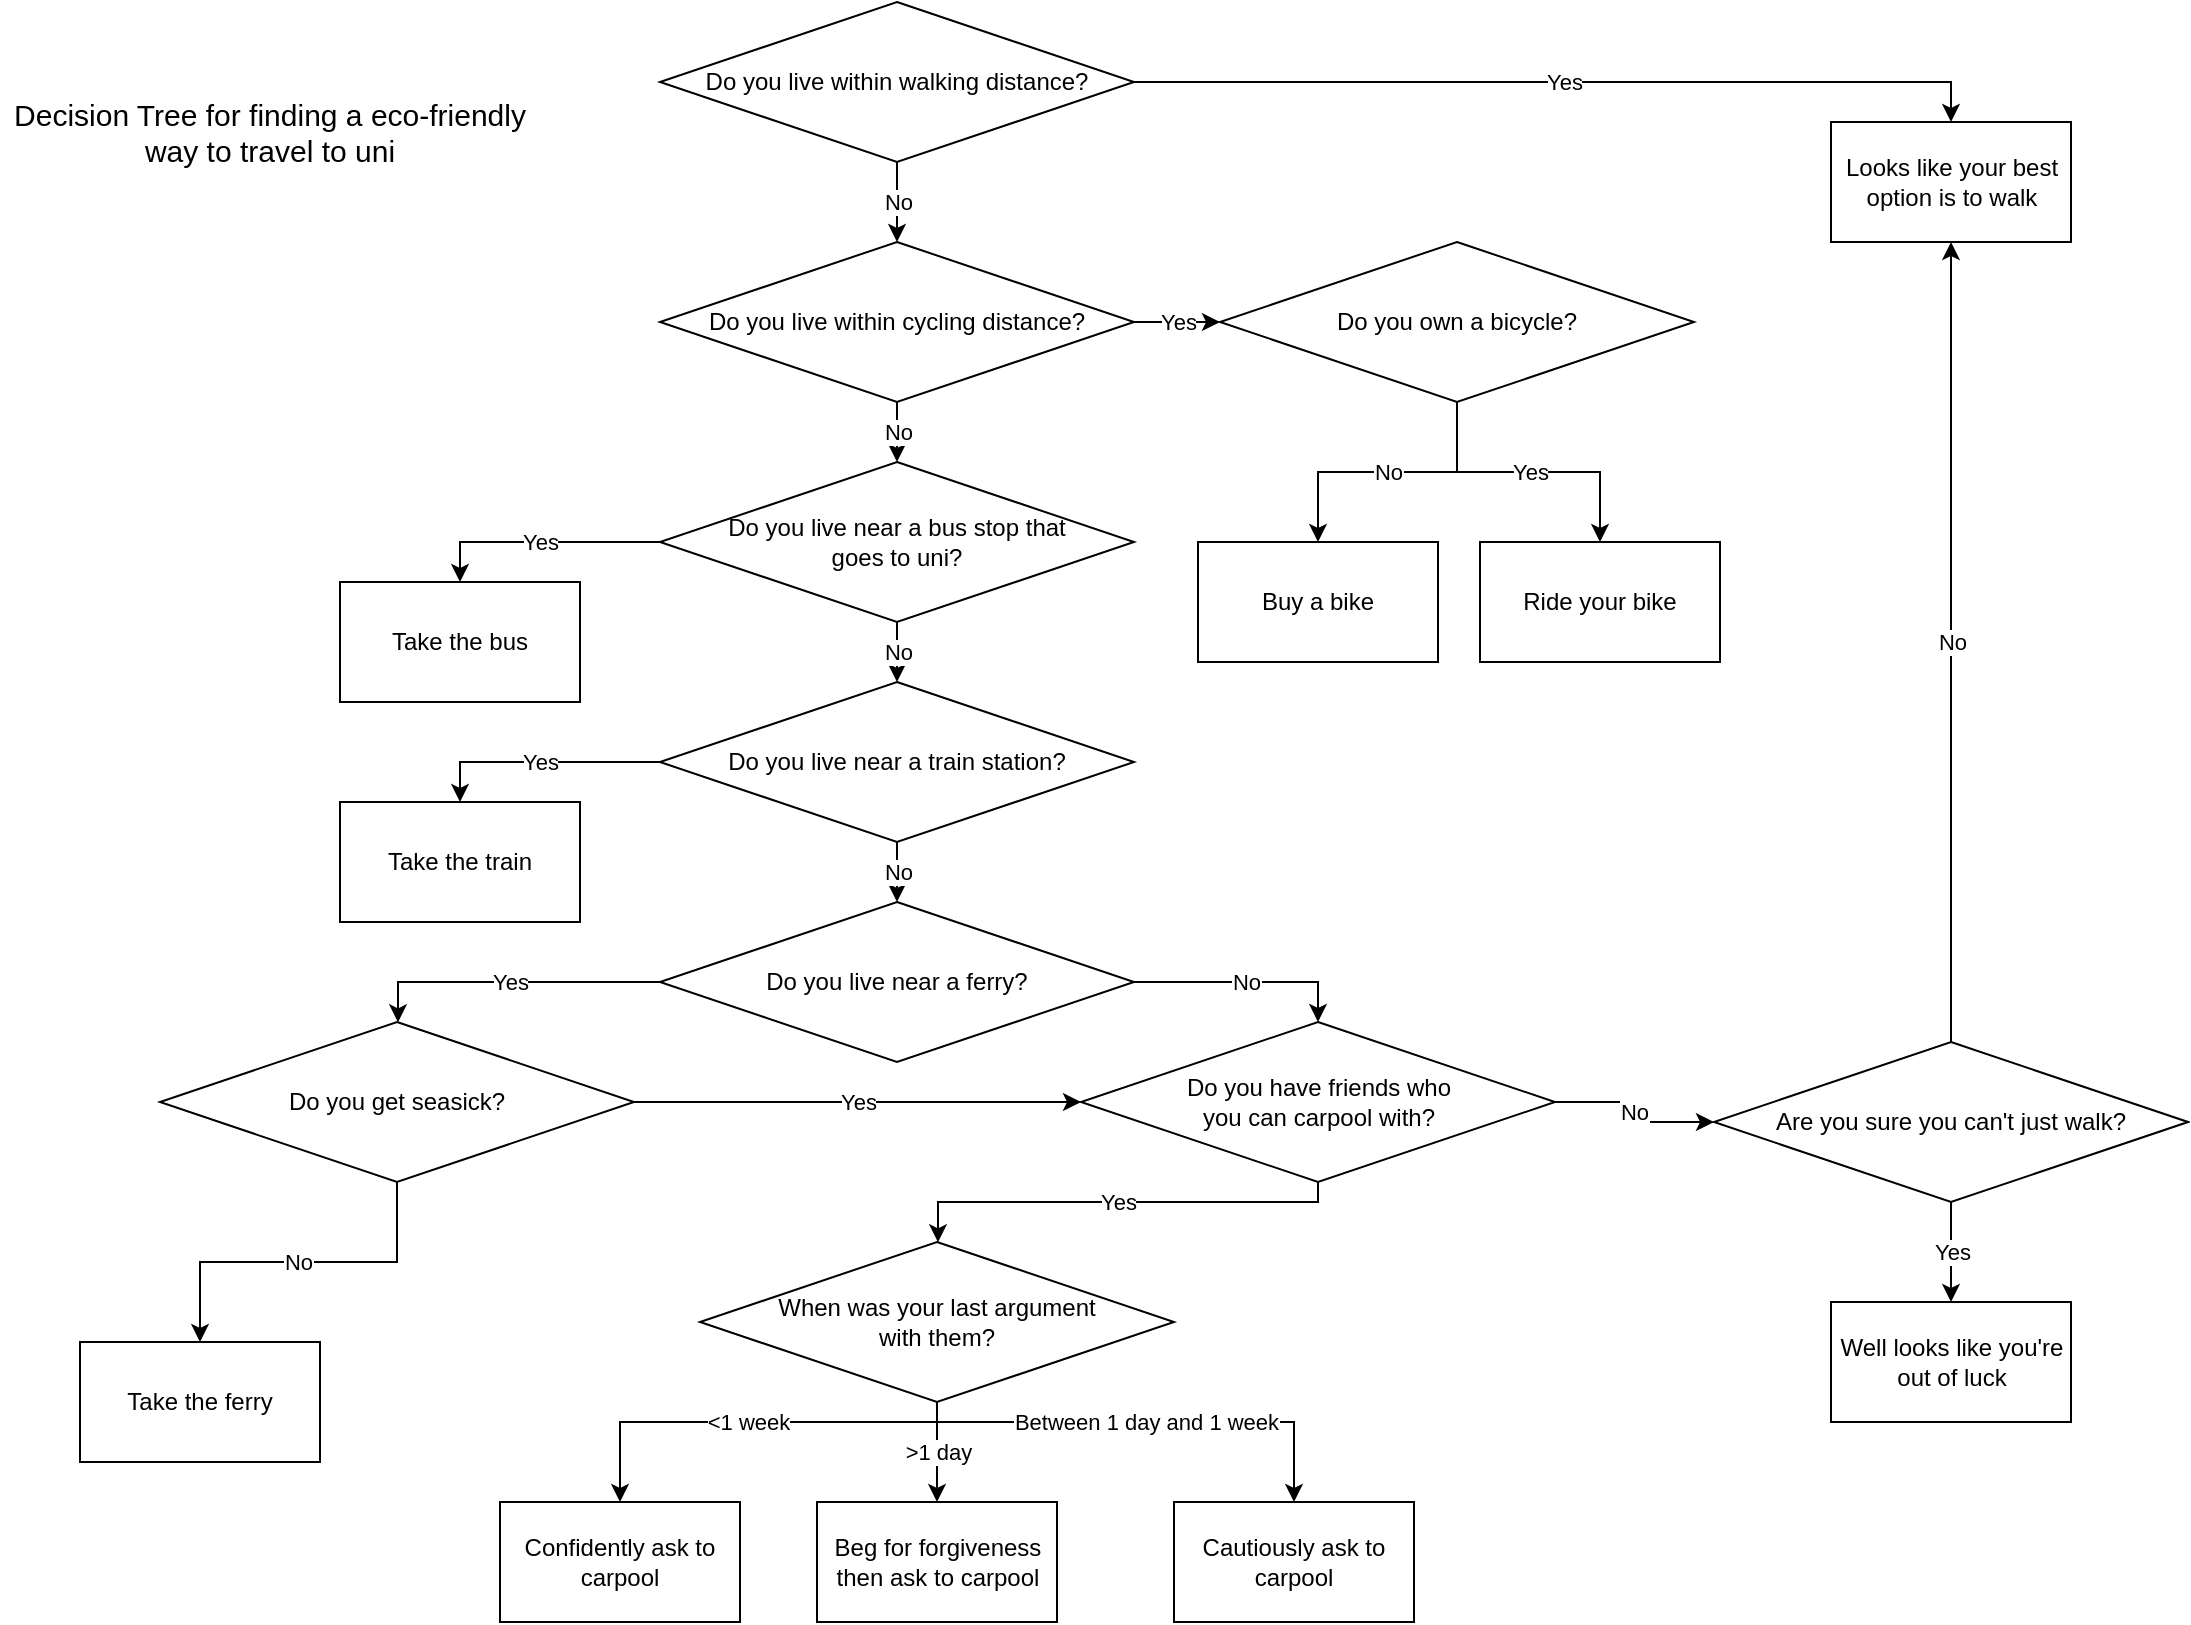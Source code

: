 <mxfile version="12.1.3" type="device" pages="1"><diagram id="0D1jmiZ7gXWzen_hh_gt" name="Page-1"><mxGraphModel dx="2893" dy="1703" grid="1" gridSize="10" guides="1" tooltips="1" connect="1" arrows="1" fold="1" page="1" pageScale="1" pageWidth="1169" pageHeight="827" math="0" shadow="0"><root><mxCell id="0"/><mxCell id="1" parent="0"/><mxCell id="mHOr6gDcJceJhhbvC3eO-5" value="Yes" style="edgeStyle=orthogonalEdgeStyle;rounded=0;orthogonalLoop=1;jettySize=auto;html=1;entryX=0.5;entryY=0;entryDx=0;entryDy=0;" parent="1" source="mHOr6gDcJceJhhbvC3eO-1" target="mHOr6gDcJceJhhbvC3eO-29" edge="1"><mxGeometry relative="1" as="geometry"><mxPoint x="230" y="70" as="targetPoint"/></mxGeometry></mxCell><mxCell id="mHOr6gDcJceJhhbvC3eO-11" value="No" style="edgeStyle=orthogonalEdgeStyle;rounded=0;orthogonalLoop=1;jettySize=auto;html=1;exitX=0.5;exitY=1;exitDx=0;exitDy=0;" parent="1" source="mHOr6gDcJceJhhbvC3eO-41" target="mHOr6gDcJceJhhbvC3eO-10" edge="1"><mxGeometry relative="1" as="geometry"/></mxCell><mxCell id="mHOr6gDcJceJhhbvC3eO-42" value="No" style="edgeStyle=orthogonalEdgeStyle;rounded=0;orthogonalLoop=1;jettySize=auto;html=1;" parent="1" source="mHOr6gDcJceJhhbvC3eO-1" target="mHOr6gDcJceJhhbvC3eO-41" edge="1"><mxGeometry relative="1" as="geometry"/></mxCell><mxCell id="mHOr6gDcJceJhhbvC3eO-1" value="Do you live within walking distance?" style="rhombus;whiteSpace=wrap;html=1;" parent="1" vertex="1"><mxGeometry x="370" y="10" width="237" height="80" as="geometry"/></mxCell><mxCell id="mHOr6gDcJceJhhbvC3eO-44" value="Yes" style="edgeStyle=orthogonalEdgeStyle;rounded=0;orthogonalLoop=1;jettySize=auto;html=1;" parent="1" source="mHOr6gDcJceJhhbvC3eO-41" target="mHOr6gDcJceJhhbvC3eO-43" edge="1"><mxGeometry relative="1" as="geometry"/></mxCell><mxCell id="mHOr6gDcJceJhhbvC3eO-41" value="Do you live within cycling distance?" style="rhombus;whiteSpace=wrap;html=1;" parent="1" vertex="1"><mxGeometry x="370" y="130" width="237" height="80" as="geometry"/></mxCell><mxCell id="mHOr6gDcJceJhhbvC3eO-47" value="No" style="edgeStyle=orthogonalEdgeStyle;rounded=0;orthogonalLoop=1;jettySize=auto;html=1;entryX=0.5;entryY=0;entryDx=0;entryDy=0;" parent="1" source="mHOr6gDcJceJhhbvC3eO-43" target="mHOr6gDcJceJhhbvC3eO-45" edge="1"><mxGeometry relative="1" as="geometry"/></mxCell><mxCell id="mHOr6gDcJceJhhbvC3eO-48" value="Yes" style="edgeStyle=orthogonalEdgeStyle;rounded=0;orthogonalLoop=1;jettySize=auto;html=1;" parent="1" source="mHOr6gDcJceJhhbvC3eO-43" target="mHOr6gDcJceJhhbvC3eO-46" edge="1"><mxGeometry relative="1" as="geometry"/></mxCell><mxCell id="mHOr6gDcJceJhhbvC3eO-43" value="Do you own a bicycle?" style="rhombus;whiteSpace=wrap;html=1;" parent="1" vertex="1"><mxGeometry x="650" y="130" width="237" height="80" as="geometry"/></mxCell><mxCell id="mHOr6gDcJceJhhbvC3eO-13" value="Yes" style="edgeStyle=orthogonalEdgeStyle;rounded=0;orthogonalLoop=1;jettySize=auto;html=1;entryX=0.5;entryY=0;entryDx=0;entryDy=0;" parent="1" source="mHOr6gDcJceJhhbvC3eO-10" target="mHOr6gDcJceJhhbvC3eO-31" edge="1"><mxGeometry relative="1" as="geometry"><mxPoint x="260" y="320" as="targetPoint"/></mxGeometry></mxCell><mxCell id="mHOr6gDcJceJhhbvC3eO-17" value="No" style="edgeStyle=orthogonalEdgeStyle;rounded=0;orthogonalLoop=1;jettySize=auto;html=1;" parent="1" source="mHOr6gDcJceJhhbvC3eO-10" target="mHOr6gDcJceJhhbvC3eO-16" edge="1"><mxGeometry relative="1" as="geometry"/></mxCell><mxCell id="mHOr6gDcJceJhhbvC3eO-10" value="Do you live near a bus stop that &lt;br&gt;goes to uni?" style="rhombus;whiteSpace=wrap;html=1;" parent="1" vertex="1"><mxGeometry x="370" y="240" width="237" height="80" as="geometry"/></mxCell><mxCell id="mHOr6gDcJceJhhbvC3eO-21" value="Yes" style="edgeStyle=orthogonalEdgeStyle;rounded=0;orthogonalLoop=1;jettySize=auto;html=1;entryX=0.5;entryY=0;entryDx=0;entryDy=0;" parent="1" source="mHOr6gDcJceJhhbvC3eO-16" target="mHOr6gDcJceJhhbvC3eO-32" edge="1"><mxGeometry relative="1" as="geometry"><mxPoint x="260" y="440" as="targetPoint"/></mxGeometry></mxCell><mxCell id="mHOr6gDcJceJhhbvC3eO-23" value="No" style="edgeStyle=orthogonalEdgeStyle;rounded=0;orthogonalLoop=1;jettySize=auto;html=1;" parent="1" source="mHOr6gDcJceJhhbvC3eO-16" target="mHOr6gDcJceJhhbvC3eO-22" edge="1"><mxGeometry relative="1" as="geometry"/></mxCell><mxCell id="mHOr6gDcJceJhhbvC3eO-16" value="Do you live near a train station?" style="rhombus;whiteSpace=wrap;html=1;" parent="1" vertex="1"><mxGeometry x="370" y="350" width="237" height="80" as="geometry"/></mxCell><mxCell id="mHOr6gDcJceJhhbvC3eO-36" value="Yes" style="edgeStyle=orthogonalEdgeStyle;rounded=0;orthogonalLoop=1;jettySize=auto;html=1;" parent="1" source="mHOr6gDcJceJhhbvC3eO-22" target="mHOr6gDcJceJhhbvC3eO-35" edge="1"><mxGeometry relative="1" as="geometry"><Array as="points"><mxPoint x="239" y="500"/></Array></mxGeometry></mxCell><mxCell id="mHOr6gDcJceJhhbvC3eO-38" value="No" style="edgeStyle=orthogonalEdgeStyle;rounded=0;orthogonalLoop=1;jettySize=auto;html=1;exitX=1;exitY=0.5;exitDx=0;exitDy=0;" parent="1" source="mHOr6gDcJceJhhbvC3eO-22" target="mHOr6gDcJceJhhbvC3eO-37" edge="1"><mxGeometry relative="1" as="geometry"/></mxCell><mxCell id="mHOr6gDcJceJhhbvC3eO-22" value="Do you live near a ferry?" style="rhombus;whiteSpace=wrap;html=1;" parent="1" vertex="1"><mxGeometry x="370" y="460" width="237" height="80" as="geometry"/></mxCell><mxCell id="mHOr6gDcJceJhhbvC3eO-40" value="Yes" style="edgeStyle=orthogonalEdgeStyle;rounded=0;orthogonalLoop=1;jettySize=auto;html=1;" parent="1" source="mHOr6gDcJceJhhbvC3eO-37" target="mHOr6gDcJceJhhbvC3eO-39" edge="1"><mxGeometry relative="1" as="geometry"><Array as="points"><mxPoint x="699" y="610"/><mxPoint x="509" y="610"/></Array></mxGeometry></mxCell><mxCell id="mHOr6gDcJceJhhbvC3eO-60" value="No" style="edgeStyle=orthogonalEdgeStyle;rounded=0;orthogonalLoop=1;jettySize=auto;html=1;" parent="1" source="mHOr6gDcJceJhhbvC3eO-37" target="mHOr6gDcJceJhhbvC3eO-59" edge="1"><mxGeometry relative="1" as="geometry"/></mxCell><mxCell id="mHOr6gDcJceJhhbvC3eO-37" value="Do you have friends who &lt;br&gt;you can carpool with?" style="rhombus;whiteSpace=wrap;html=1;" parent="1" vertex="1"><mxGeometry x="580.5" y="520" width="237" height="80" as="geometry"/></mxCell><mxCell id="mHOr6gDcJceJhhbvC3eO-63" value="No" style="edgeStyle=orthogonalEdgeStyle;rounded=0;orthogonalLoop=1;jettySize=auto;html=1;" parent="1" source="mHOr6gDcJceJhhbvC3eO-59" target="mHOr6gDcJceJhhbvC3eO-29" edge="1"><mxGeometry relative="1" as="geometry"/></mxCell><mxCell id="mHOr6gDcJceJhhbvC3eO-67" value="Yes" style="edgeStyle=orthogonalEdgeStyle;rounded=0;orthogonalLoop=1;jettySize=auto;html=1;entryX=0.5;entryY=0;entryDx=0;entryDy=0;" parent="1" source="mHOr6gDcJceJhhbvC3eO-59" target="mHOr6gDcJceJhhbvC3eO-66" edge="1"><mxGeometry relative="1" as="geometry"/></mxCell><mxCell id="mHOr6gDcJceJhhbvC3eO-59" value="Are you sure you can't just walk?" style="rhombus;whiteSpace=wrap;html=1;" parent="1" vertex="1"><mxGeometry x="897" y="530" width="237" height="80" as="geometry"/></mxCell><mxCell id="mHOr6gDcJceJhhbvC3eO-53" value="&amp;lt;1 week" style="edgeStyle=orthogonalEdgeStyle;rounded=0;orthogonalLoop=1;jettySize=auto;html=1;" parent="1" source="mHOr6gDcJceJhhbvC3eO-39" target="mHOr6gDcJceJhhbvC3eO-52" edge="1"><mxGeometry relative="1" as="geometry"><Array as="points"><mxPoint x="509" y="720"/><mxPoint x="350" y="720"/></Array></mxGeometry></mxCell><mxCell id="mHOr6gDcJceJhhbvC3eO-57" value="&amp;gt;1 day" style="edgeStyle=orthogonalEdgeStyle;rounded=0;orthogonalLoop=1;jettySize=auto;html=1;" parent="1" source="mHOr6gDcJceJhhbvC3eO-39" target="mHOr6gDcJceJhhbvC3eO-55" edge="1"><mxGeometry relative="1" as="geometry"/></mxCell><mxCell id="mHOr6gDcJceJhhbvC3eO-68" value="Between 1 day and 1 week" style="edgeStyle=orthogonalEdgeStyle;rounded=0;orthogonalLoop=1;jettySize=auto;html=1;" parent="1" source="mHOr6gDcJceJhhbvC3eO-39" target="mHOr6gDcJceJhhbvC3eO-54" edge="1"><mxGeometry relative="1" as="geometry"><Array as="points"><mxPoint x="509" y="720"/><mxPoint x="687" y="720"/></Array></mxGeometry></mxCell><mxCell id="mHOr6gDcJceJhhbvC3eO-39" value="When was your last argument &lt;br&gt;with them?" style="rhombus;whiteSpace=wrap;html=1;" parent="1" vertex="1"><mxGeometry x="390" y="630" width="237" height="80" as="geometry"/></mxCell><mxCell id="mHOr6gDcJceJhhbvC3eO-50" value="No" style="edgeStyle=orthogonalEdgeStyle;rounded=0;orthogonalLoop=1;jettySize=auto;html=1;" parent="1" source="mHOr6gDcJceJhhbvC3eO-35" target="mHOr6gDcJceJhhbvC3eO-49" edge="1"><mxGeometry relative="1" as="geometry"/></mxCell><mxCell id="mHOr6gDcJceJhhbvC3eO-51" value="Yes" style="edgeStyle=orthogonalEdgeStyle;rounded=0;orthogonalLoop=1;jettySize=auto;html=1;" parent="1" source="mHOr6gDcJceJhhbvC3eO-35" target="mHOr6gDcJceJhhbvC3eO-37" edge="1"><mxGeometry relative="1" as="geometry"/></mxCell><mxCell id="mHOr6gDcJceJhhbvC3eO-35" value="Do you get seasick?" style="rhombus;whiteSpace=wrap;html=1;" parent="1" vertex="1"><mxGeometry x="120" y="520" width="237" height="80" as="geometry"/></mxCell><mxCell id="mHOr6gDcJceJhhbvC3eO-29" value="&lt;span style=&quot;white-space: normal&quot;&gt;Looks like your best option is to walk&lt;/span&gt;" style="rounded=0;whiteSpace=wrap;html=1;" parent="1" vertex="1"><mxGeometry x="955.5" y="70" width="120" height="60" as="geometry"/></mxCell><mxCell id="mHOr6gDcJceJhhbvC3eO-31" value="Take the bus" style="rounded=0;whiteSpace=wrap;html=1;" parent="1" vertex="1"><mxGeometry x="210" y="300" width="120" height="60" as="geometry"/></mxCell><mxCell id="mHOr6gDcJceJhhbvC3eO-32" value="Take the train" style="rounded=0;whiteSpace=wrap;html=1;" parent="1" vertex="1"><mxGeometry x="210" y="410" width="120" height="60" as="geometry"/></mxCell><mxCell id="mHOr6gDcJceJhhbvC3eO-45" value="Buy a bike" style="rounded=0;whiteSpace=wrap;html=1;" parent="1" vertex="1"><mxGeometry x="639" y="280" width="120" height="60" as="geometry"/></mxCell><mxCell id="mHOr6gDcJceJhhbvC3eO-46" value="Ride your bike" style="rounded=0;whiteSpace=wrap;html=1;" parent="1" vertex="1"><mxGeometry x="780" y="280" width="120" height="60" as="geometry"/></mxCell><mxCell id="mHOr6gDcJceJhhbvC3eO-49" value="Take the ferry" style="rounded=0;whiteSpace=wrap;html=1;" parent="1" vertex="1"><mxGeometry x="80" y="680" width="120" height="60" as="geometry"/></mxCell><mxCell id="mHOr6gDcJceJhhbvC3eO-52" value="Confidently ask to carpool" style="rounded=0;whiteSpace=wrap;html=1;" parent="1" vertex="1"><mxGeometry x="290" y="760" width="120" height="60" as="geometry"/></mxCell><mxCell id="mHOr6gDcJceJhhbvC3eO-54" value="Cautiously ask to carpool" style="rounded=0;whiteSpace=wrap;html=1;" parent="1" vertex="1"><mxGeometry x="627" y="760" width="120" height="60" as="geometry"/></mxCell><mxCell id="mHOr6gDcJceJhhbvC3eO-55" value="Beg for forgiveness then ask to carpool" style="rounded=0;whiteSpace=wrap;html=1;" parent="1" vertex="1"><mxGeometry x="448.5" y="760" width="120" height="60" as="geometry"/></mxCell><mxCell id="mHOr6gDcJceJhhbvC3eO-66" value="Well looks like you're out of luck" style="rounded=0;whiteSpace=wrap;html=1;" parent="1" vertex="1"><mxGeometry x="955.5" y="660" width="120" height="60" as="geometry"/></mxCell><mxCell id="eyP9q-dU8FmHLvVwg3To-2" value="&lt;font style=&quot;font-size: 15px&quot;&gt;Decision Tree for finding a eco-friendly way to travel to uni&lt;/font&gt;" style="text;html=1;strokeColor=none;fillColor=none;align=center;verticalAlign=middle;whiteSpace=wrap;rounded=0;" vertex="1" parent="1"><mxGeometry x="40" y="50" width="270" height="50" as="geometry"/></mxCell></root></mxGraphModel></diagram></mxfile>